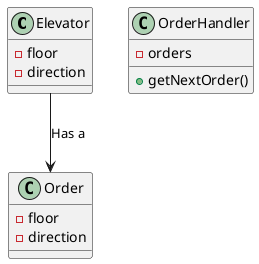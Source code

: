@startuml Heis 
class Elevator {
    -floor
    -direction
}
class OrderHandler {
    -orders
    +getNextOrder()
} 
class Order {
    -floor 
    -direction
}
Elevator --> Order : "Has a"
@enduml